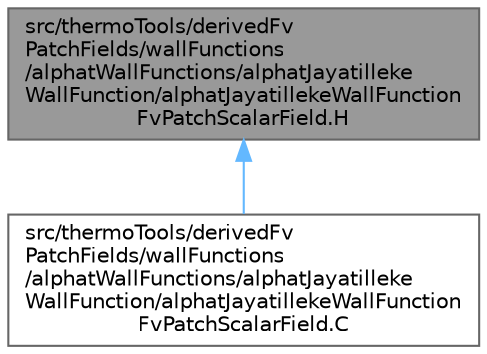 digraph "src/thermoTools/derivedFvPatchFields/wallFunctions/alphatWallFunctions/alphatJayatillekeWallFunction/alphatJayatillekeWallFunctionFvPatchScalarField.H"
{
 // LATEX_PDF_SIZE
  bgcolor="transparent";
  edge [fontname=Helvetica,fontsize=10,labelfontname=Helvetica,labelfontsize=10];
  node [fontname=Helvetica,fontsize=10,shape=box,height=0.2,width=0.4];
  Node1 [id="Node000001",label="src/thermoTools/derivedFv\lPatchFields/wallFunctions\l/alphatWallFunctions/alphatJayatilleke\lWallFunction/alphatJayatillekeWallFunction\lFvPatchScalarField.H",height=0.2,width=0.4,color="gray40", fillcolor="grey60", style="filled", fontcolor="black",tooltip=" "];
  Node1 -> Node2 [id="edge1_Node000001_Node000002",dir="back",color="steelblue1",style="solid",tooltip=" "];
  Node2 [id="Node000002",label="src/thermoTools/derivedFv\lPatchFields/wallFunctions\l/alphatWallFunctions/alphatJayatilleke\lWallFunction/alphatJayatillekeWallFunction\lFvPatchScalarField.C",height=0.2,width=0.4,color="grey40", fillcolor="white", style="filled",URL="$thermoTools_2derivedFvPatchFields_2wallFunctions_2alphatWallFunctions_2alphatJayatillekeWallFunc7a41bad1de2d2bf74a114457c1a484d6.html",tooltip=" "];
}
